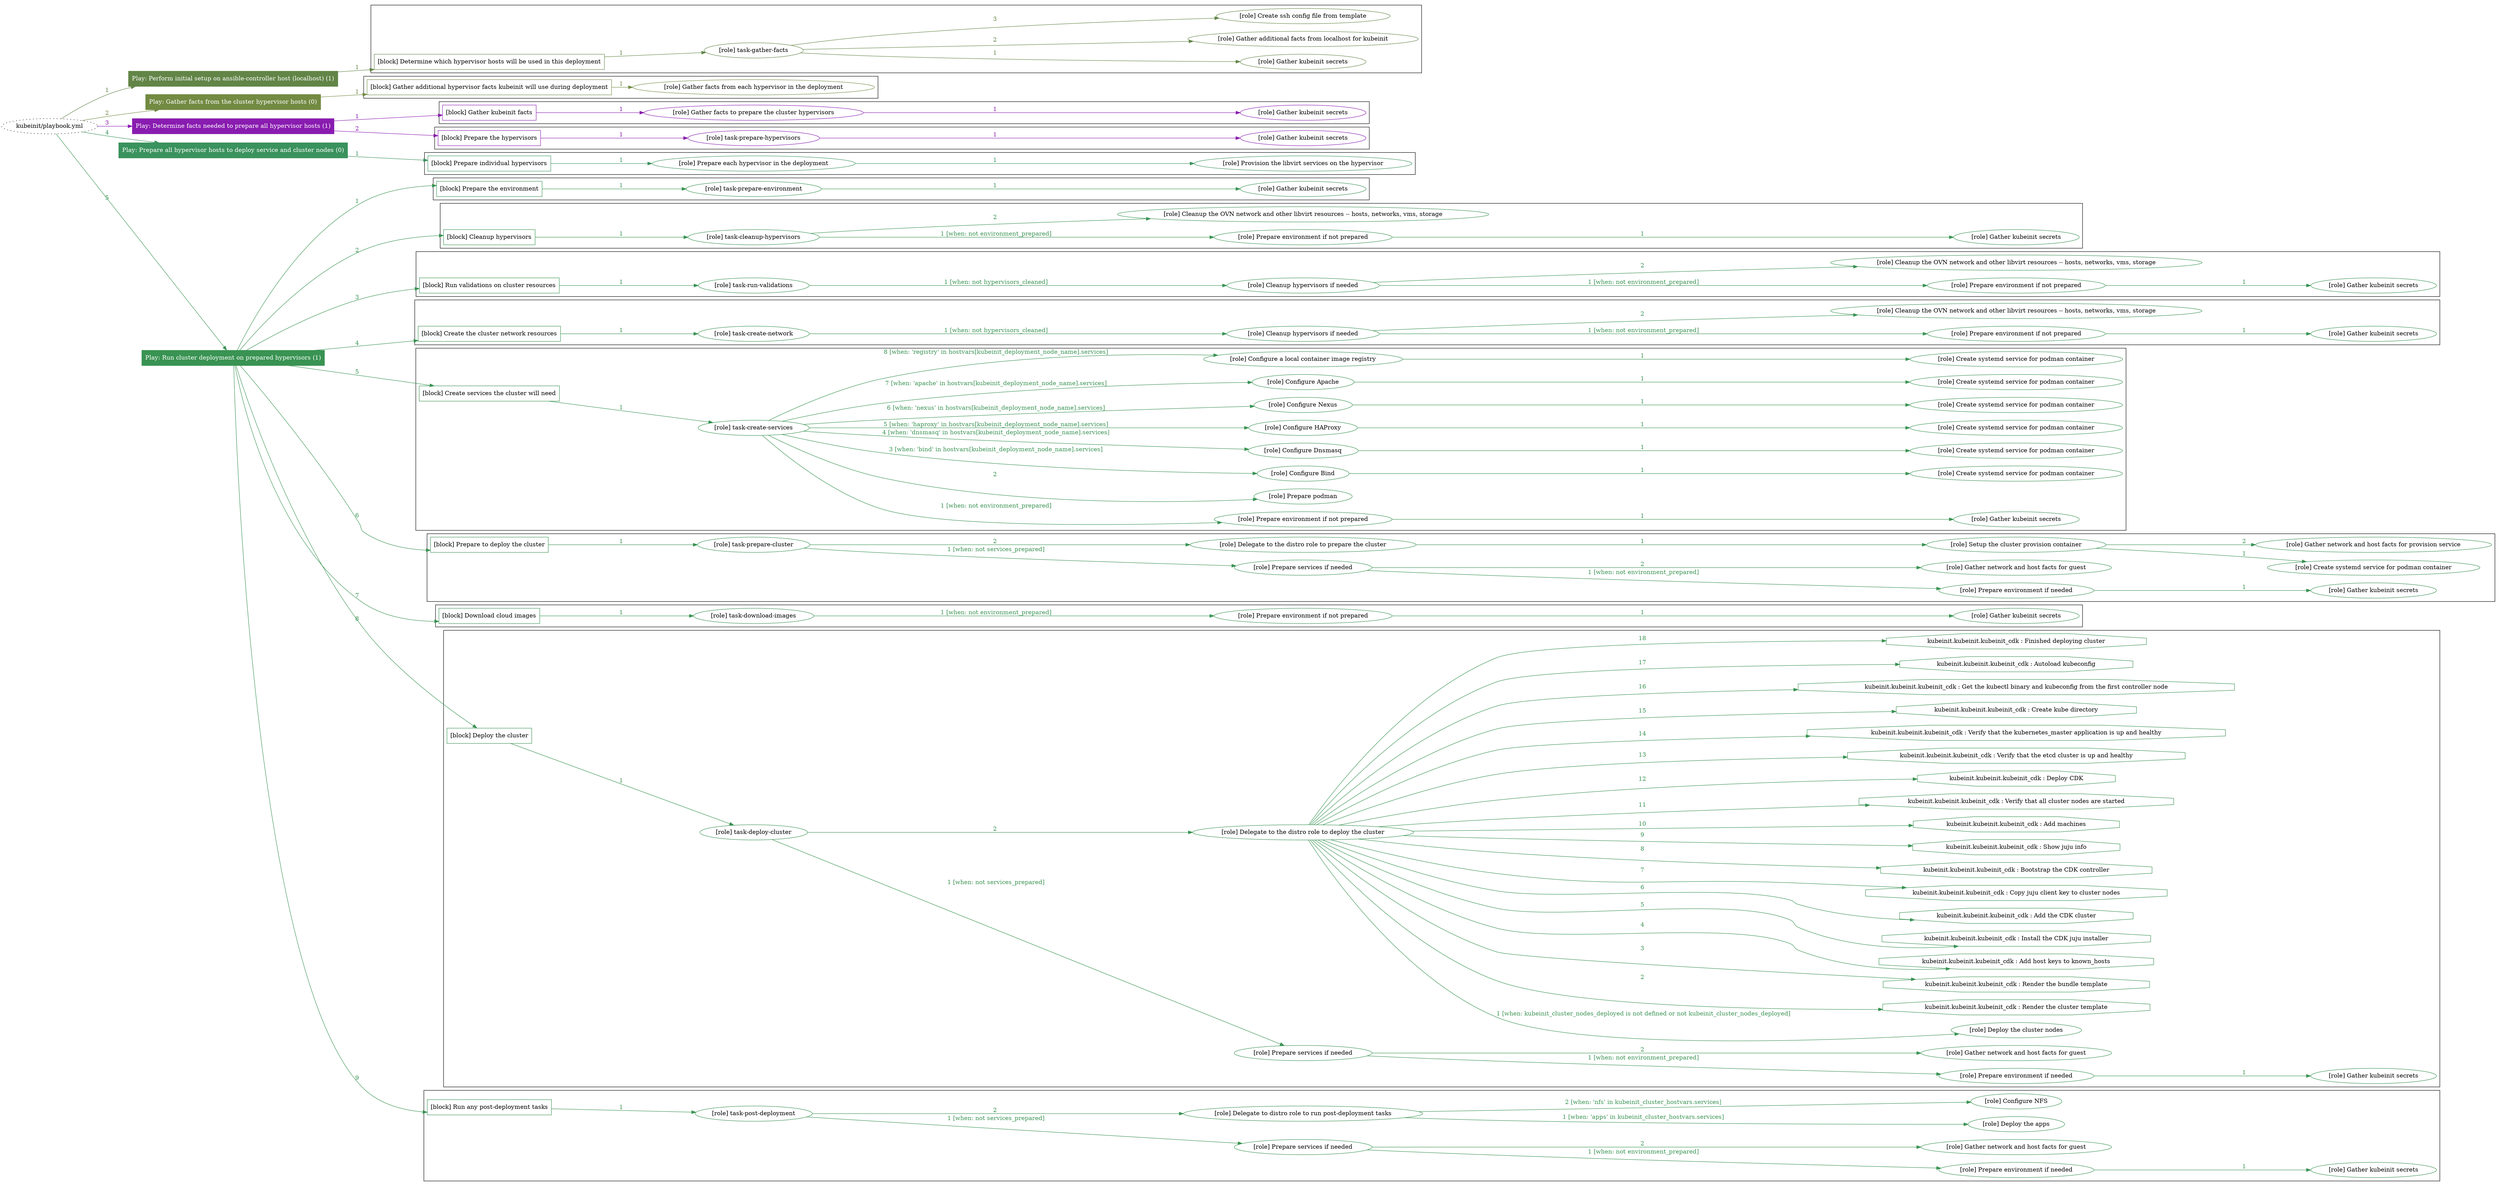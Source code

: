 digraph {
	graph [concentrate=true ordering=in rankdir=LR ratio=fill]
	edge [esep=5 sep=10]
	"kubeinit/playbook.yml" [URL="/home/runner/work/kubeinit/kubeinit/kubeinit/playbook.yml" id=playbook_1987b0cd style=dotted]
	"kubeinit/playbook.yml" -> play_66aaa65c [label="1 " color="#628547" fontcolor="#628547" id=edge_14a4018b labeltooltip="1 " tooltip="1 "]
	subgraph "Play: Perform initial setup on ansible-controller host (localhost) (1)" {
		play_66aaa65c [label="Play: Perform initial setup on ansible-controller host (localhost) (1)" URL="/home/runner/work/kubeinit/kubeinit/kubeinit/playbook.yml" color="#628547" fontcolor="#ffffff" id=play_66aaa65c shape=box style=filled tooltip=localhost]
		play_66aaa65c -> block_e2d7bffe [label=1 color="#628547" fontcolor="#628547" id=edge_56b58394 labeltooltip=1 tooltip=1]
		subgraph cluster_block_e2d7bffe {
			block_e2d7bffe [label="[block] Determine which hypervisor hosts will be used in this deployment" URL="/home/runner/work/kubeinit/kubeinit/kubeinit/playbook.yml" color="#628547" id=block_e2d7bffe labeltooltip="Determine which hypervisor hosts will be used in this deployment" shape=box tooltip="Determine which hypervisor hosts will be used in this deployment"]
			block_e2d7bffe -> role_867e0cd3 [label="1 " color="#628547" fontcolor="#628547" id=edge_639db9db labeltooltip="1 " tooltip="1 "]
			subgraph "task-gather-facts" {
				role_867e0cd3 [label="[role] task-gather-facts" URL="/home/runner/work/kubeinit/kubeinit/kubeinit/playbook.yml" color="#628547" id=role_867e0cd3 tooltip="task-gather-facts"]
				role_867e0cd3 -> role_0e54422b [label="1 " color="#628547" fontcolor="#628547" id=edge_977dfdce labeltooltip="1 " tooltip="1 "]
				subgraph "Gather kubeinit secrets" {
					role_0e54422b [label="[role] Gather kubeinit secrets" URL="/home/runner/.ansible/collections/ansible_collections/kubeinit/kubeinit/roles/kubeinit_prepare/tasks/build_hypervisors_group.yml" color="#628547" id=role_0e54422b tooltip="Gather kubeinit secrets"]
				}
				role_867e0cd3 -> role_0d5ec60f [label="2 " color="#628547" fontcolor="#628547" id=edge_edc578a9 labeltooltip="2 " tooltip="2 "]
				subgraph "Gather additional facts from localhost for kubeinit" {
					role_0d5ec60f [label="[role] Gather additional facts from localhost for kubeinit" URL="/home/runner/.ansible/collections/ansible_collections/kubeinit/kubeinit/roles/kubeinit_prepare/tasks/build_hypervisors_group.yml" color="#628547" id=role_0d5ec60f tooltip="Gather additional facts from localhost for kubeinit"]
				}
				role_867e0cd3 -> role_818ec200 [label="3 " color="#628547" fontcolor="#628547" id=edge_ff1561d3 labeltooltip="3 " tooltip="3 "]
				subgraph "Create ssh config file from template" {
					role_818ec200 [label="[role] Create ssh config file from template" URL="/home/runner/.ansible/collections/ansible_collections/kubeinit/kubeinit/roles/kubeinit_prepare/tasks/build_hypervisors_group.yml" color="#628547" id=role_818ec200 tooltip="Create ssh config file from template"]
				}
			}
		}
	}
	"kubeinit/playbook.yml" -> play_ab3a3df4 [label="2 " color="#728a42" fontcolor="#728a42" id=edge_2eb9ae4e labeltooltip="2 " tooltip="2 "]
	subgraph "Play: Gather facts from the cluster hypervisor hosts (0)" {
		play_ab3a3df4 [label="Play: Gather facts from the cluster hypervisor hosts (0)" URL="/home/runner/work/kubeinit/kubeinit/kubeinit/playbook.yml" color="#728a42" fontcolor="#ffffff" id=play_ab3a3df4 shape=box style=filled tooltip="Play: Gather facts from the cluster hypervisor hosts (0)"]
		play_ab3a3df4 -> block_bba773f0 [label=1 color="#728a42" fontcolor="#728a42" id=edge_6187d0a5 labeltooltip=1 tooltip=1]
		subgraph cluster_block_bba773f0 {
			block_bba773f0 [label="[block] Gather additional hypervisor facts kubeinit will use during deployment" URL="/home/runner/work/kubeinit/kubeinit/kubeinit/playbook.yml" color="#728a42" id=block_bba773f0 labeltooltip="Gather additional hypervisor facts kubeinit will use during deployment" shape=box tooltip="Gather additional hypervisor facts kubeinit will use during deployment"]
			block_bba773f0 -> role_e8378470 [label="1 " color="#728a42" fontcolor="#728a42" id=edge_49d960c4 labeltooltip="1 " tooltip="1 "]
			subgraph "Gather facts from each hypervisor in the deployment" {
				role_e8378470 [label="[role] Gather facts from each hypervisor in the deployment" URL="/home/runner/work/kubeinit/kubeinit/kubeinit/playbook.yml" color="#728a42" id=role_e8378470 tooltip="Gather facts from each hypervisor in the deployment"]
			}
		}
	}
	"kubeinit/playbook.yml" -> play_6fe79199 [label="3 " color="#891cb0" fontcolor="#891cb0" id=edge_051dff11 labeltooltip="3 " tooltip="3 "]
	subgraph "Play: Determine facts needed to prepare all hypervisor hosts (1)" {
		play_6fe79199 [label="Play: Determine facts needed to prepare all hypervisor hosts (1)" URL="/home/runner/work/kubeinit/kubeinit/kubeinit/playbook.yml" color="#891cb0" fontcolor="#ffffff" id=play_6fe79199 shape=box style=filled tooltip=localhost]
		play_6fe79199 -> block_5c93923d [label=1 color="#891cb0" fontcolor="#891cb0" id=edge_cd5ce93f labeltooltip=1 tooltip=1]
		subgraph cluster_block_5c93923d {
			block_5c93923d [label="[block] Gather kubeinit facts" URL="/home/runner/work/kubeinit/kubeinit/kubeinit/playbook.yml" color="#891cb0" id=block_5c93923d labeltooltip="Gather kubeinit facts" shape=box tooltip="Gather kubeinit facts"]
			block_5c93923d -> role_2d54b103 [label="1 " color="#891cb0" fontcolor="#891cb0" id=edge_2fe92606 labeltooltip="1 " tooltip="1 "]
			subgraph "Gather facts to prepare the cluster hypervisors" {
				role_2d54b103 [label="[role] Gather facts to prepare the cluster hypervisors" URL="/home/runner/work/kubeinit/kubeinit/kubeinit/playbook.yml" color="#891cb0" id=role_2d54b103 tooltip="Gather facts to prepare the cluster hypervisors"]
				role_2d54b103 -> role_8e2c8fab [label="1 " color="#891cb0" fontcolor="#891cb0" id=edge_1840e23c labeltooltip="1 " tooltip="1 "]
				subgraph "Gather kubeinit secrets" {
					role_8e2c8fab [label="[role] Gather kubeinit secrets" URL="/home/runner/.ansible/collections/ansible_collections/kubeinit/kubeinit/roles/kubeinit_prepare/tasks/gather_kubeinit_facts.yml" color="#891cb0" id=role_8e2c8fab tooltip="Gather kubeinit secrets"]
				}
			}
		}
		play_6fe79199 -> block_dcaf414b [label=2 color="#891cb0" fontcolor="#891cb0" id=edge_ccd366b3 labeltooltip=2 tooltip=2]
		subgraph cluster_block_dcaf414b {
			block_dcaf414b [label="[block] Prepare the hypervisors" URL="/home/runner/work/kubeinit/kubeinit/kubeinit/playbook.yml" color="#891cb0" id=block_dcaf414b labeltooltip="Prepare the hypervisors" shape=box tooltip="Prepare the hypervisors"]
			block_dcaf414b -> role_91fe29e9 [label="1 " color="#891cb0" fontcolor="#891cb0" id=edge_ae394568 labeltooltip="1 " tooltip="1 "]
			subgraph "task-prepare-hypervisors" {
				role_91fe29e9 [label="[role] task-prepare-hypervisors" URL="/home/runner/work/kubeinit/kubeinit/kubeinit/playbook.yml" color="#891cb0" id=role_91fe29e9 tooltip="task-prepare-hypervisors"]
				role_91fe29e9 -> role_49bf0c3f [label="1 " color="#891cb0" fontcolor="#891cb0" id=edge_2c4d0092 labeltooltip="1 " tooltip="1 "]
				subgraph "Gather kubeinit secrets" {
					role_49bf0c3f [label="[role] Gather kubeinit secrets" URL="/home/runner/.ansible/collections/ansible_collections/kubeinit/kubeinit/roles/kubeinit_prepare/tasks/gather_kubeinit_facts.yml" color="#891cb0" id=role_49bf0c3f tooltip="Gather kubeinit secrets"]
				}
			}
		}
	}
	"kubeinit/playbook.yml" -> play_ee96b006 [label="4 " color="#3a925d" fontcolor="#3a925d" id=edge_d26d2ee8 labeltooltip="4 " tooltip="4 "]
	subgraph "Play: Prepare all hypervisor hosts to deploy service and cluster nodes (0)" {
		play_ee96b006 [label="Play: Prepare all hypervisor hosts to deploy service and cluster nodes (0)" URL="/home/runner/work/kubeinit/kubeinit/kubeinit/playbook.yml" color="#3a925d" fontcolor="#ffffff" id=play_ee96b006 shape=box style=filled tooltip="Play: Prepare all hypervisor hosts to deploy service and cluster nodes (0)"]
		play_ee96b006 -> block_bdcdbd02 [label=1 color="#3a925d" fontcolor="#3a925d" id=edge_908fd8e3 labeltooltip=1 tooltip=1]
		subgraph cluster_block_bdcdbd02 {
			block_bdcdbd02 [label="[block] Prepare individual hypervisors" URL="/home/runner/work/kubeinit/kubeinit/kubeinit/playbook.yml" color="#3a925d" id=block_bdcdbd02 labeltooltip="Prepare individual hypervisors" shape=box tooltip="Prepare individual hypervisors"]
			block_bdcdbd02 -> role_06e7d0ee [label="1 " color="#3a925d" fontcolor="#3a925d" id=edge_914bf1eb labeltooltip="1 " tooltip="1 "]
			subgraph "Prepare each hypervisor in the deployment" {
				role_06e7d0ee [label="[role] Prepare each hypervisor in the deployment" URL="/home/runner/work/kubeinit/kubeinit/kubeinit/playbook.yml" color="#3a925d" id=role_06e7d0ee tooltip="Prepare each hypervisor in the deployment"]
				role_06e7d0ee -> role_02c503cc [label="1 " color="#3a925d" fontcolor="#3a925d" id=edge_b3a2d68a labeltooltip="1 " tooltip="1 "]
				subgraph "Provision the libvirt services on the hypervisor" {
					role_02c503cc [label="[role] Provision the libvirt services on the hypervisor" URL="/home/runner/.ansible/collections/ansible_collections/kubeinit/kubeinit/roles/kubeinit_prepare/tasks/prepare_hypervisor.yml" color="#3a925d" id=role_02c503cc tooltip="Provision the libvirt services on the hypervisor"]
				}
			}
		}
	}
	"kubeinit/playbook.yml" -> play_3ff7a334 [label="5 " color="#399352" fontcolor="#399352" id=edge_8f03c3f7 labeltooltip="5 " tooltip="5 "]
	subgraph "Play: Run cluster deployment on prepared hypervisors (1)" {
		play_3ff7a334 [label="Play: Run cluster deployment on prepared hypervisors (1)" URL="/home/runner/work/kubeinit/kubeinit/kubeinit/playbook.yml" color="#399352" fontcolor="#ffffff" id=play_3ff7a334 shape=box style=filled tooltip=localhost]
		play_3ff7a334 -> block_7aefc1d3 [label=1 color="#399352" fontcolor="#399352" id=edge_54d9a275 labeltooltip=1 tooltip=1]
		subgraph cluster_block_7aefc1d3 {
			block_7aefc1d3 [label="[block] Prepare the environment" URL="/home/runner/work/kubeinit/kubeinit/kubeinit/playbook.yml" color="#399352" id=block_7aefc1d3 labeltooltip="Prepare the environment" shape=box tooltip="Prepare the environment"]
			block_7aefc1d3 -> role_4428cc09 [label="1 " color="#399352" fontcolor="#399352" id=edge_7ea13c67 labeltooltip="1 " tooltip="1 "]
			subgraph "task-prepare-environment" {
				role_4428cc09 [label="[role] task-prepare-environment" URL="/home/runner/work/kubeinit/kubeinit/kubeinit/playbook.yml" color="#399352" id=role_4428cc09 tooltip="task-prepare-environment"]
				role_4428cc09 -> role_c3248ad7 [label="1 " color="#399352" fontcolor="#399352" id=edge_0cf8b420 labeltooltip="1 " tooltip="1 "]
				subgraph "Gather kubeinit secrets" {
					role_c3248ad7 [label="[role] Gather kubeinit secrets" URL="/home/runner/.ansible/collections/ansible_collections/kubeinit/kubeinit/roles/kubeinit_prepare/tasks/gather_kubeinit_facts.yml" color="#399352" id=role_c3248ad7 tooltip="Gather kubeinit secrets"]
				}
			}
		}
		play_3ff7a334 -> block_058631a8 [label=2 color="#399352" fontcolor="#399352" id=edge_8c939656 labeltooltip=2 tooltip=2]
		subgraph cluster_block_058631a8 {
			block_058631a8 [label="[block] Cleanup hypervisors" URL="/home/runner/work/kubeinit/kubeinit/kubeinit/playbook.yml" color="#399352" id=block_058631a8 labeltooltip="Cleanup hypervisors" shape=box tooltip="Cleanup hypervisors"]
			block_058631a8 -> role_08855bf2 [label="1 " color="#399352" fontcolor="#399352" id=edge_5b009ebe labeltooltip="1 " tooltip="1 "]
			subgraph "task-cleanup-hypervisors" {
				role_08855bf2 [label="[role] task-cleanup-hypervisors" URL="/home/runner/work/kubeinit/kubeinit/kubeinit/playbook.yml" color="#399352" id=role_08855bf2 tooltip="task-cleanup-hypervisors"]
				role_08855bf2 -> role_785ce3c9 [label="1 [when: not environment_prepared]" color="#399352" fontcolor="#399352" id=edge_75f1fd6b labeltooltip="1 [when: not environment_prepared]" tooltip="1 [when: not environment_prepared]"]
				subgraph "Prepare environment if not prepared" {
					role_785ce3c9 [label="[role] Prepare environment if not prepared" URL="/home/runner/.ansible/collections/ansible_collections/kubeinit/kubeinit/roles/kubeinit_prepare/tasks/cleanup_hypervisors.yml" color="#399352" id=role_785ce3c9 tooltip="Prepare environment if not prepared"]
					role_785ce3c9 -> role_882415e2 [label="1 " color="#399352" fontcolor="#399352" id=edge_6a462e91 labeltooltip="1 " tooltip="1 "]
					subgraph "Gather kubeinit secrets" {
						role_882415e2 [label="[role] Gather kubeinit secrets" URL="/home/runner/.ansible/collections/ansible_collections/kubeinit/kubeinit/roles/kubeinit_prepare/tasks/gather_kubeinit_facts.yml" color="#399352" id=role_882415e2 tooltip="Gather kubeinit secrets"]
					}
				}
				role_08855bf2 -> role_cfa38117 [label="2 " color="#399352" fontcolor="#399352" id=edge_8b8e28e4 labeltooltip="2 " tooltip="2 "]
				subgraph "Cleanup the OVN network and other libvirt resources -- hosts, networks, vms, storage" {
					role_cfa38117 [label="[role] Cleanup the OVN network and other libvirt resources -- hosts, networks, vms, storage" URL="/home/runner/.ansible/collections/ansible_collections/kubeinit/kubeinit/roles/kubeinit_prepare/tasks/cleanup_hypervisors.yml" color="#399352" id=role_cfa38117 tooltip="Cleanup the OVN network and other libvirt resources -- hosts, networks, vms, storage"]
				}
			}
		}
		play_3ff7a334 -> block_98d27a52 [label=3 color="#399352" fontcolor="#399352" id=edge_56a08988 labeltooltip=3 tooltip=3]
		subgraph cluster_block_98d27a52 {
			block_98d27a52 [label="[block] Run validations on cluster resources" URL="/home/runner/work/kubeinit/kubeinit/kubeinit/playbook.yml" color="#399352" id=block_98d27a52 labeltooltip="Run validations on cluster resources" shape=box tooltip="Run validations on cluster resources"]
			block_98d27a52 -> role_6674fd7a [label="1 " color="#399352" fontcolor="#399352" id=edge_807543ee labeltooltip="1 " tooltip="1 "]
			subgraph "task-run-validations" {
				role_6674fd7a [label="[role] task-run-validations" URL="/home/runner/work/kubeinit/kubeinit/kubeinit/playbook.yml" color="#399352" id=role_6674fd7a tooltip="task-run-validations"]
				role_6674fd7a -> role_d98dbf87 [label="1 [when: not hypervisors_cleaned]" color="#399352" fontcolor="#399352" id=edge_df29f19b labeltooltip="1 [when: not hypervisors_cleaned]" tooltip="1 [when: not hypervisors_cleaned]"]
				subgraph "Cleanup hypervisors if needed" {
					role_d98dbf87 [label="[role] Cleanup hypervisors if needed" URL="/home/runner/.ansible/collections/ansible_collections/kubeinit/kubeinit/roles/kubeinit_validations/tasks/main.yml" color="#399352" id=role_d98dbf87 tooltip="Cleanup hypervisors if needed"]
					role_d98dbf87 -> role_751a0fe6 [label="1 [when: not environment_prepared]" color="#399352" fontcolor="#399352" id=edge_715d4906 labeltooltip="1 [when: not environment_prepared]" tooltip="1 [when: not environment_prepared]"]
					subgraph "Prepare environment if not prepared" {
						role_751a0fe6 [label="[role] Prepare environment if not prepared" URL="/home/runner/.ansible/collections/ansible_collections/kubeinit/kubeinit/roles/kubeinit_prepare/tasks/cleanup_hypervisors.yml" color="#399352" id=role_751a0fe6 tooltip="Prepare environment if not prepared"]
						role_751a0fe6 -> role_1eef8efa [label="1 " color="#399352" fontcolor="#399352" id=edge_f8fba7c1 labeltooltip="1 " tooltip="1 "]
						subgraph "Gather kubeinit secrets" {
							role_1eef8efa [label="[role] Gather kubeinit secrets" URL="/home/runner/.ansible/collections/ansible_collections/kubeinit/kubeinit/roles/kubeinit_prepare/tasks/gather_kubeinit_facts.yml" color="#399352" id=role_1eef8efa tooltip="Gather kubeinit secrets"]
						}
					}
					role_d98dbf87 -> role_f2832907 [label="2 " color="#399352" fontcolor="#399352" id=edge_0d9b662d labeltooltip="2 " tooltip="2 "]
					subgraph "Cleanup the OVN network and other libvirt resources -- hosts, networks, vms, storage" {
						role_f2832907 [label="[role] Cleanup the OVN network and other libvirt resources -- hosts, networks, vms, storage" URL="/home/runner/.ansible/collections/ansible_collections/kubeinit/kubeinit/roles/kubeinit_prepare/tasks/cleanup_hypervisors.yml" color="#399352" id=role_f2832907 tooltip="Cleanup the OVN network and other libvirt resources -- hosts, networks, vms, storage"]
					}
				}
			}
		}
		play_3ff7a334 -> block_a3b83340 [label=4 color="#399352" fontcolor="#399352" id=edge_fa177fc2 labeltooltip=4 tooltip=4]
		subgraph cluster_block_a3b83340 {
			block_a3b83340 [label="[block] Create the cluster network resources" URL="/home/runner/work/kubeinit/kubeinit/kubeinit/playbook.yml" color="#399352" id=block_a3b83340 labeltooltip="Create the cluster network resources" shape=box tooltip="Create the cluster network resources"]
			block_a3b83340 -> role_549f2215 [label="1 " color="#399352" fontcolor="#399352" id=edge_a1b47b39 labeltooltip="1 " tooltip="1 "]
			subgraph "task-create-network" {
				role_549f2215 [label="[role] task-create-network" URL="/home/runner/work/kubeinit/kubeinit/kubeinit/playbook.yml" color="#399352" id=role_549f2215 tooltip="task-create-network"]
				role_549f2215 -> role_4c4e4809 [label="1 [when: not hypervisors_cleaned]" color="#399352" fontcolor="#399352" id=edge_a711a4c4 labeltooltip="1 [when: not hypervisors_cleaned]" tooltip="1 [when: not hypervisors_cleaned]"]
				subgraph "Cleanup hypervisors if needed" {
					role_4c4e4809 [label="[role] Cleanup hypervisors if needed" URL="/home/runner/.ansible/collections/ansible_collections/kubeinit/kubeinit/roles/kubeinit_libvirt/tasks/create_network.yml" color="#399352" id=role_4c4e4809 tooltip="Cleanup hypervisors if needed"]
					role_4c4e4809 -> role_5f7b6c50 [label="1 [when: not environment_prepared]" color="#399352" fontcolor="#399352" id=edge_11577c7a labeltooltip="1 [when: not environment_prepared]" tooltip="1 [when: not environment_prepared]"]
					subgraph "Prepare environment if not prepared" {
						role_5f7b6c50 [label="[role] Prepare environment if not prepared" URL="/home/runner/.ansible/collections/ansible_collections/kubeinit/kubeinit/roles/kubeinit_prepare/tasks/cleanup_hypervisors.yml" color="#399352" id=role_5f7b6c50 tooltip="Prepare environment if not prepared"]
						role_5f7b6c50 -> role_5d2769ca [label="1 " color="#399352" fontcolor="#399352" id=edge_499377ca labeltooltip="1 " tooltip="1 "]
						subgraph "Gather kubeinit secrets" {
							role_5d2769ca [label="[role] Gather kubeinit secrets" URL="/home/runner/.ansible/collections/ansible_collections/kubeinit/kubeinit/roles/kubeinit_prepare/tasks/gather_kubeinit_facts.yml" color="#399352" id=role_5d2769ca tooltip="Gather kubeinit secrets"]
						}
					}
					role_4c4e4809 -> role_987c04cb [label="2 " color="#399352" fontcolor="#399352" id=edge_dba688ae labeltooltip="2 " tooltip="2 "]
					subgraph "Cleanup the OVN network and other libvirt resources -- hosts, networks, vms, storage" {
						role_987c04cb [label="[role] Cleanup the OVN network and other libvirt resources -- hosts, networks, vms, storage" URL="/home/runner/.ansible/collections/ansible_collections/kubeinit/kubeinit/roles/kubeinit_prepare/tasks/cleanup_hypervisors.yml" color="#399352" id=role_987c04cb tooltip="Cleanup the OVN network and other libvirt resources -- hosts, networks, vms, storage"]
					}
				}
			}
		}
		play_3ff7a334 -> block_e88902e1 [label=5 color="#399352" fontcolor="#399352" id=edge_1bbccc4e labeltooltip=5 tooltip=5]
		subgraph cluster_block_e88902e1 {
			block_e88902e1 [label="[block] Create services the cluster will need" URL="/home/runner/work/kubeinit/kubeinit/kubeinit/playbook.yml" color="#399352" id=block_e88902e1 labeltooltip="Create services the cluster will need" shape=box tooltip="Create services the cluster will need"]
			block_e88902e1 -> role_248beef4 [label="1 " color="#399352" fontcolor="#399352" id=edge_13765409 labeltooltip="1 " tooltip="1 "]
			subgraph "task-create-services" {
				role_248beef4 [label="[role] task-create-services" URL="/home/runner/work/kubeinit/kubeinit/kubeinit/playbook.yml" color="#399352" id=role_248beef4 tooltip="task-create-services"]
				role_248beef4 -> role_1c743f97 [label="1 [when: not environment_prepared]" color="#399352" fontcolor="#399352" id=edge_9bf7a1eb labeltooltip="1 [when: not environment_prepared]" tooltip="1 [when: not environment_prepared]"]
				subgraph "Prepare environment if not prepared" {
					role_1c743f97 [label="[role] Prepare environment if not prepared" URL="/home/runner/.ansible/collections/ansible_collections/kubeinit/kubeinit/roles/kubeinit_services/tasks/main.yml" color="#399352" id=role_1c743f97 tooltip="Prepare environment if not prepared"]
					role_1c743f97 -> role_eb92debc [label="1 " color="#399352" fontcolor="#399352" id=edge_efb713d4 labeltooltip="1 " tooltip="1 "]
					subgraph "Gather kubeinit secrets" {
						role_eb92debc [label="[role] Gather kubeinit secrets" URL="/home/runner/.ansible/collections/ansible_collections/kubeinit/kubeinit/roles/kubeinit_prepare/tasks/gather_kubeinit_facts.yml" color="#399352" id=role_eb92debc tooltip="Gather kubeinit secrets"]
					}
				}
				role_248beef4 -> role_19e06c03 [label="2 " color="#399352" fontcolor="#399352" id=edge_c5075701 labeltooltip="2 " tooltip="2 "]
				subgraph "Prepare podman" {
					role_19e06c03 [label="[role] Prepare podman" URL="/home/runner/.ansible/collections/ansible_collections/kubeinit/kubeinit/roles/kubeinit_services/tasks/00_create_service_pod.yml" color="#399352" id=role_19e06c03 tooltip="Prepare podman"]
				}
				role_248beef4 -> role_c53a37dc [label="3 [when: 'bind' in hostvars[kubeinit_deployment_node_name].services]" color="#399352" fontcolor="#399352" id=edge_2eb1eef4 labeltooltip="3 [when: 'bind' in hostvars[kubeinit_deployment_node_name].services]" tooltip="3 [when: 'bind' in hostvars[kubeinit_deployment_node_name].services]"]
				subgraph "Configure Bind" {
					role_c53a37dc [label="[role] Configure Bind" URL="/home/runner/.ansible/collections/ansible_collections/kubeinit/kubeinit/roles/kubeinit_services/tasks/start_services_containers.yml" color="#399352" id=role_c53a37dc tooltip="Configure Bind"]
					role_c53a37dc -> role_4817c8e5 [label="1 " color="#399352" fontcolor="#399352" id=edge_edc4a096 labeltooltip="1 " tooltip="1 "]
					subgraph "Create systemd service for podman container" {
						role_4817c8e5 [label="[role] Create systemd service for podman container" URL="/home/runner/.ansible/collections/ansible_collections/kubeinit/kubeinit/roles/kubeinit_bind/tasks/main.yml" color="#399352" id=role_4817c8e5 tooltip="Create systemd service for podman container"]
					}
				}
				role_248beef4 -> role_dae9c37b [label="4 [when: 'dnsmasq' in hostvars[kubeinit_deployment_node_name].services]" color="#399352" fontcolor="#399352" id=edge_852a389f labeltooltip="4 [when: 'dnsmasq' in hostvars[kubeinit_deployment_node_name].services]" tooltip="4 [when: 'dnsmasq' in hostvars[kubeinit_deployment_node_name].services]"]
				subgraph "Configure Dnsmasq" {
					role_dae9c37b [label="[role] Configure Dnsmasq" URL="/home/runner/.ansible/collections/ansible_collections/kubeinit/kubeinit/roles/kubeinit_services/tasks/start_services_containers.yml" color="#399352" id=role_dae9c37b tooltip="Configure Dnsmasq"]
					role_dae9c37b -> role_9c848bb4 [label="1 " color="#399352" fontcolor="#399352" id=edge_36af069a labeltooltip="1 " tooltip="1 "]
					subgraph "Create systemd service for podman container" {
						role_9c848bb4 [label="[role] Create systemd service for podman container" URL="/home/runner/.ansible/collections/ansible_collections/kubeinit/kubeinit/roles/kubeinit_dnsmasq/tasks/main.yml" color="#399352" id=role_9c848bb4 tooltip="Create systemd service for podman container"]
					}
				}
				role_248beef4 -> role_cf092e62 [label="5 [when: 'haproxy' in hostvars[kubeinit_deployment_node_name].services]" color="#399352" fontcolor="#399352" id=edge_7df0c7ee labeltooltip="5 [when: 'haproxy' in hostvars[kubeinit_deployment_node_name].services]" tooltip="5 [when: 'haproxy' in hostvars[kubeinit_deployment_node_name].services]"]
				subgraph "Configure HAProxy" {
					role_cf092e62 [label="[role] Configure HAProxy" URL="/home/runner/.ansible/collections/ansible_collections/kubeinit/kubeinit/roles/kubeinit_services/tasks/start_services_containers.yml" color="#399352" id=role_cf092e62 tooltip="Configure HAProxy"]
					role_cf092e62 -> role_409fb38c [label="1 " color="#399352" fontcolor="#399352" id=edge_4c0b0607 labeltooltip="1 " tooltip="1 "]
					subgraph "Create systemd service for podman container" {
						role_409fb38c [label="[role] Create systemd service for podman container" URL="/home/runner/.ansible/collections/ansible_collections/kubeinit/kubeinit/roles/kubeinit_haproxy/tasks/main.yml" color="#399352" id=role_409fb38c tooltip="Create systemd service for podman container"]
					}
				}
				role_248beef4 -> role_b06322be [label="6 [when: 'nexus' in hostvars[kubeinit_deployment_node_name].services]" color="#399352" fontcolor="#399352" id=edge_3dde1a98 labeltooltip="6 [when: 'nexus' in hostvars[kubeinit_deployment_node_name].services]" tooltip="6 [when: 'nexus' in hostvars[kubeinit_deployment_node_name].services]"]
				subgraph "Configure Nexus" {
					role_b06322be [label="[role] Configure Nexus" URL="/home/runner/.ansible/collections/ansible_collections/kubeinit/kubeinit/roles/kubeinit_services/tasks/start_services_containers.yml" color="#399352" id=role_b06322be tooltip="Configure Nexus"]
					role_b06322be -> role_dbd86323 [label="1 " color="#399352" fontcolor="#399352" id=edge_80410d5d labeltooltip="1 " tooltip="1 "]
					subgraph "Create systemd service for podman container" {
						role_dbd86323 [label="[role] Create systemd service for podman container" URL="/home/runner/.ansible/collections/ansible_collections/kubeinit/kubeinit/roles/kubeinit_nexus/tasks/main.yml" color="#399352" id=role_dbd86323 tooltip="Create systemd service for podman container"]
					}
				}
				role_248beef4 -> role_7e5b1ebd [label="7 [when: 'apache' in hostvars[kubeinit_deployment_node_name].services]" color="#399352" fontcolor="#399352" id=edge_e521a0b9 labeltooltip="7 [when: 'apache' in hostvars[kubeinit_deployment_node_name].services]" tooltip="7 [when: 'apache' in hostvars[kubeinit_deployment_node_name].services]"]
				subgraph "Configure Apache" {
					role_7e5b1ebd [label="[role] Configure Apache" URL="/home/runner/.ansible/collections/ansible_collections/kubeinit/kubeinit/roles/kubeinit_services/tasks/start_services_containers.yml" color="#399352" id=role_7e5b1ebd tooltip="Configure Apache"]
					role_7e5b1ebd -> role_af50c46c [label="1 " color="#399352" fontcolor="#399352" id=edge_87e27ece labeltooltip="1 " tooltip="1 "]
					subgraph "Create systemd service for podman container" {
						role_af50c46c [label="[role] Create systemd service for podman container" URL="/home/runner/.ansible/collections/ansible_collections/kubeinit/kubeinit/roles/kubeinit_apache/tasks/main.yml" color="#399352" id=role_af50c46c tooltip="Create systemd service for podman container"]
					}
				}
				role_248beef4 -> role_a2c39d04 [label="8 [when: 'registry' in hostvars[kubeinit_deployment_node_name].services]" color="#399352" fontcolor="#399352" id=edge_5dedbc71 labeltooltip="8 [when: 'registry' in hostvars[kubeinit_deployment_node_name].services]" tooltip="8 [when: 'registry' in hostvars[kubeinit_deployment_node_name].services]"]
				subgraph "Configure a local container image registry" {
					role_a2c39d04 [label="[role] Configure a local container image registry" URL="/home/runner/.ansible/collections/ansible_collections/kubeinit/kubeinit/roles/kubeinit_services/tasks/start_services_containers.yml" color="#399352" id=role_a2c39d04 tooltip="Configure a local container image registry"]
					role_a2c39d04 -> role_5d20be1c [label="1 " color="#399352" fontcolor="#399352" id=edge_cf1e6929 labeltooltip="1 " tooltip="1 "]
					subgraph "Create systemd service for podman container" {
						role_5d20be1c [label="[role] Create systemd service for podman container" URL="/home/runner/.ansible/collections/ansible_collections/kubeinit/kubeinit/roles/kubeinit_registry/tasks/main.yml" color="#399352" id=role_5d20be1c tooltip="Create systemd service for podman container"]
					}
				}
			}
		}
		play_3ff7a334 -> block_8f3ace69 [label=6 color="#399352" fontcolor="#399352" id=edge_6a4629af labeltooltip=6 tooltip=6]
		subgraph cluster_block_8f3ace69 {
			block_8f3ace69 [label="[block] Prepare to deploy the cluster" URL="/home/runner/work/kubeinit/kubeinit/kubeinit/playbook.yml" color="#399352" id=block_8f3ace69 labeltooltip="Prepare to deploy the cluster" shape=box tooltip="Prepare to deploy the cluster"]
			block_8f3ace69 -> role_255ea348 [label="1 " color="#399352" fontcolor="#399352" id=edge_17f659ee labeltooltip="1 " tooltip="1 "]
			subgraph "task-prepare-cluster" {
				role_255ea348 [label="[role] task-prepare-cluster" URL="/home/runner/work/kubeinit/kubeinit/kubeinit/playbook.yml" color="#399352" id=role_255ea348 tooltip="task-prepare-cluster"]
				role_255ea348 -> role_b2fe261f [label="1 [when: not services_prepared]" color="#399352" fontcolor="#399352" id=edge_a166de68 labeltooltip="1 [when: not services_prepared]" tooltip="1 [when: not services_prepared]"]
				subgraph "Prepare services if needed" {
					role_b2fe261f [label="[role] Prepare services if needed" URL="/home/runner/.ansible/collections/ansible_collections/kubeinit/kubeinit/roles/kubeinit_prepare/tasks/prepare_cluster.yml" color="#399352" id=role_b2fe261f tooltip="Prepare services if needed"]
					role_b2fe261f -> role_fe25f4a2 [label="1 [when: not environment_prepared]" color="#399352" fontcolor="#399352" id=edge_9d52dd14 labeltooltip="1 [when: not environment_prepared]" tooltip="1 [when: not environment_prepared]"]
					subgraph "Prepare environment if needed" {
						role_fe25f4a2 [label="[role] Prepare environment if needed" URL="/home/runner/.ansible/collections/ansible_collections/kubeinit/kubeinit/roles/kubeinit_services/tasks/prepare_services.yml" color="#399352" id=role_fe25f4a2 tooltip="Prepare environment if needed"]
						role_fe25f4a2 -> role_a52ad5d2 [label="1 " color="#399352" fontcolor="#399352" id=edge_4e90444c labeltooltip="1 " tooltip="1 "]
						subgraph "Gather kubeinit secrets" {
							role_a52ad5d2 [label="[role] Gather kubeinit secrets" URL="/home/runner/.ansible/collections/ansible_collections/kubeinit/kubeinit/roles/kubeinit_prepare/tasks/gather_kubeinit_facts.yml" color="#399352" id=role_a52ad5d2 tooltip="Gather kubeinit secrets"]
						}
					}
					role_b2fe261f -> role_4ae5d22d [label="2 " color="#399352" fontcolor="#399352" id=edge_cc215b5e labeltooltip="2 " tooltip="2 "]
					subgraph "Gather network and host facts for guest" {
						role_4ae5d22d [label="[role] Gather network and host facts for guest" URL="/home/runner/.ansible/collections/ansible_collections/kubeinit/kubeinit/roles/kubeinit_services/tasks/prepare_services.yml" color="#399352" id=role_4ae5d22d tooltip="Gather network and host facts for guest"]
					}
				}
				role_255ea348 -> role_9da6a122 [label="2 " color="#399352" fontcolor="#399352" id=edge_1d7d4597 labeltooltip="2 " tooltip="2 "]
				subgraph "Delegate to the distro role to prepare the cluster" {
					role_9da6a122 [label="[role] Delegate to the distro role to prepare the cluster" URL="/home/runner/.ansible/collections/ansible_collections/kubeinit/kubeinit/roles/kubeinit_prepare/tasks/prepare_cluster.yml" color="#399352" id=role_9da6a122 tooltip="Delegate to the distro role to prepare the cluster"]
					role_9da6a122 -> role_aef4cb51 [label="1 " color="#399352" fontcolor="#399352" id=edge_6c565cd6 labeltooltip="1 " tooltip="1 "]
					subgraph "Setup the cluster provision container" {
						role_aef4cb51 [label="[role] Setup the cluster provision container" URL="/home/runner/.ansible/collections/ansible_collections/kubeinit/kubeinit/roles/kubeinit_cdk/tasks/prepare_cluster.yml" color="#399352" id=role_aef4cb51 tooltip="Setup the cluster provision container"]
						role_aef4cb51 -> role_bebbc7a8 [label="1 " color="#399352" fontcolor="#399352" id=edge_113939e2 labeltooltip="1 " tooltip="1 "]
						subgraph "Create systemd service for podman container" {
							role_bebbc7a8 [label="[role] Create systemd service for podman container" URL="/home/runner/.ansible/collections/ansible_collections/kubeinit/kubeinit/roles/kubeinit_services/tasks/create_provision_container.yml" color="#399352" id=role_bebbc7a8 tooltip="Create systemd service for podman container"]
						}
						role_aef4cb51 -> role_cba30a7f [label="2 " color="#399352" fontcolor="#399352" id=edge_95c42610 labeltooltip="2 " tooltip="2 "]
						subgraph "Gather network and host facts for provision service" {
							role_cba30a7f [label="[role] Gather network and host facts for provision service" URL="/home/runner/.ansible/collections/ansible_collections/kubeinit/kubeinit/roles/kubeinit_services/tasks/create_provision_container.yml" color="#399352" id=role_cba30a7f tooltip="Gather network and host facts for provision service"]
						}
					}
				}
			}
		}
		play_3ff7a334 -> block_1dede1bb [label=7 color="#399352" fontcolor="#399352" id=edge_4bebc096 labeltooltip=7 tooltip=7]
		subgraph cluster_block_1dede1bb {
			block_1dede1bb [label="[block] Download cloud images" URL="/home/runner/work/kubeinit/kubeinit/kubeinit/playbook.yml" color="#399352" id=block_1dede1bb labeltooltip="Download cloud images" shape=box tooltip="Download cloud images"]
			block_1dede1bb -> role_56181eb4 [label="1 " color="#399352" fontcolor="#399352" id=edge_a05dbc19 labeltooltip="1 " tooltip="1 "]
			subgraph "task-download-images" {
				role_56181eb4 [label="[role] task-download-images" URL="/home/runner/work/kubeinit/kubeinit/kubeinit/playbook.yml" color="#399352" id=role_56181eb4 tooltip="task-download-images"]
				role_56181eb4 -> role_b02d6bad [label="1 [when: not environment_prepared]" color="#399352" fontcolor="#399352" id=edge_aef9719b labeltooltip="1 [when: not environment_prepared]" tooltip="1 [when: not environment_prepared]"]
				subgraph "Prepare environment if not prepared" {
					role_b02d6bad [label="[role] Prepare environment if not prepared" URL="/home/runner/.ansible/collections/ansible_collections/kubeinit/kubeinit/roles/kubeinit_libvirt/tasks/download_cloud_images.yml" color="#399352" id=role_b02d6bad tooltip="Prepare environment if not prepared"]
					role_b02d6bad -> role_95b94c0e [label="1 " color="#399352" fontcolor="#399352" id=edge_c952c792 labeltooltip="1 " tooltip="1 "]
					subgraph "Gather kubeinit secrets" {
						role_95b94c0e [label="[role] Gather kubeinit secrets" URL="/home/runner/.ansible/collections/ansible_collections/kubeinit/kubeinit/roles/kubeinit_prepare/tasks/gather_kubeinit_facts.yml" color="#399352" id=role_95b94c0e tooltip="Gather kubeinit secrets"]
					}
				}
			}
		}
		play_3ff7a334 -> block_e2ae081a [label=8 color="#399352" fontcolor="#399352" id=edge_ea98413b labeltooltip=8 tooltip=8]
		subgraph cluster_block_e2ae081a {
			block_e2ae081a [label="[block] Deploy the cluster" URL="/home/runner/work/kubeinit/kubeinit/kubeinit/playbook.yml" color="#399352" id=block_e2ae081a labeltooltip="Deploy the cluster" shape=box tooltip="Deploy the cluster"]
			block_e2ae081a -> role_03c41f77 [label="1 " color="#399352" fontcolor="#399352" id=edge_33e18749 labeltooltip="1 " tooltip="1 "]
			subgraph "task-deploy-cluster" {
				role_03c41f77 [label="[role] task-deploy-cluster" URL="/home/runner/work/kubeinit/kubeinit/kubeinit/playbook.yml" color="#399352" id=role_03c41f77 tooltip="task-deploy-cluster"]
				role_03c41f77 -> role_e5c9c652 [label="1 [when: not services_prepared]" color="#399352" fontcolor="#399352" id=edge_0dd10a7e labeltooltip="1 [when: not services_prepared]" tooltip="1 [when: not services_prepared]"]
				subgraph "Prepare services if needed" {
					role_e5c9c652 [label="[role] Prepare services if needed" URL="/home/runner/.ansible/collections/ansible_collections/kubeinit/kubeinit/roles/kubeinit_prepare/tasks/deploy_cluster.yml" color="#399352" id=role_e5c9c652 tooltip="Prepare services if needed"]
					role_e5c9c652 -> role_7c8dde50 [label="1 [when: not environment_prepared]" color="#399352" fontcolor="#399352" id=edge_efadb019 labeltooltip="1 [when: not environment_prepared]" tooltip="1 [when: not environment_prepared]"]
					subgraph "Prepare environment if needed" {
						role_7c8dde50 [label="[role] Prepare environment if needed" URL="/home/runner/.ansible/collections/ansible_collections/kubeinit/kubeinit/roles/kubeinit_services/tasks/prepare_services.yml" color="#399352" id=role_7c8dde50 tooltip="Prepare environment if needed"]
						role_7c8dde50 -> role_97dae996 [label="1 " color="#399352" fontcolor="#399352" id=edge_6e62506a labeltooltip="1 " tooltip="1 "]
						subgraph "Gather kubeinit secrets" {
							role_97dae996 [label="[role] Gather kubeinit secrets" URL="/home/runner/.ansible/collections/ansible_collections/kubeinit/kubeinit/roles/kubeinit_prepare/tasks/gather_kubeinit_facts.yml" color="#399352" id=role_97dae996 tooltip="Gather kubeinit secrets"]
						}
					}
					role_e5c9c652 -> role_6924c6cc [label="2 " color="#399352" fontcolor="#399352" id=edge_be1c3d22 labeltooltip="2 " tooltip="2 "]
					subgraph "Gather network and host facts for guest" {
						role_6924c6cc [label="[role] Gather network and host facts for guest" URL="/home/runner/.ansible/collections/ansible_collections/kubeinit/kubeinit/roles/kubeinit_services/tasks/prepare_services.yml" color="#399352" id=role_6924c6cc tooltip="Gather network and host facts for guest"]
					}
				}
				role_03c41f77 -> role_905ad698 [label="2 " color="#399352" fontcolor="#399352" id=edge_ba575e09 labeltooltip="2 " tooltip="2 "]
				subgraph "Delegate to the distro role to deploy the cluster" {
					role_905ad698 [label="[role] Delegate to the distro role to deploy the cluster" URL="/home/runner/.ansible/collections/ansible_collections/kubeinit/kubeinit/roles/kubeinit_prepare/tasks/deploy_cluster.yml" color="#399352" id=role_905ad698 tooltip="Delegate to the distro role to deploy the cluster"]
					role_905ad698 -> role_13a36229 [label="1 [when: kubeinit_cluster_nodes_deployed is not defined or not kubeinit_cluster_nodes_deployed]" color="#399352" fontcolor="#399352" id=edge_6b59ab9d labeltooltip="1 [when: kubeinit_cluster_nodes_deployed is not defined or not kubeinit_cluster_nodes_deployed]" tooltip="1 [when: kubeinit_cluster_nodes_deployed is not defined or not kubeinit_cluster_nodes_deployed]"]
					subgraph "Deploy the cluster nodes" {
						role_13a36229 [label="[role] Deploy the cluster nodes" URL="/home/runner/.ansible/collections/ansible_collections/kubeinit/kubeinit/roles/kubeinit_cdk/tasks/main.yml" color="#399352" id=role_13a36229 tooltip="Deploy the cluster nodes"]
					}
					task_dd26e278 [label="kubeinit.kubeinit.kubeinit_cdk : Render the cluster template" URL="/home/runner/.ansible/collections/ansible_collections/kubeinit/kubeinit/roles/kubeinit_cdk/tasks/main.yml" color="#399352" id=task_dd26e278 shape=octagon tooltip="kubeinit.kubeinit.kubeinit_cdk : Render the cluster template"]
					role_905ad698 -> task_dd26e278 [label="2 " color="#399352" fontcolor="#399352" id=edge_83807b11 labeltooltip="2 " tooltip="2 "]
					task_47713894 [label="kubeinit.kubeinit.kubeinit_cdk : Render the bundle template" URL="/home/runner/.ansible/collections/ansible_collections/kubeinit/kubeinit/roles/kubeinit_cdk/tasks/main.yml" color="#399352" id=task_47713894 shape=octagon tooltip="kubeinit.kubeinit.kubeinit_cdk : Render the bundle template"]
					role_905ad698 -> task_47713894 [label="3 " color="#399352" fontcolor="#399352" id=edge_2ee27938 labeltooltip="3 " tooltip="3 "]
					task_f59c26f0 [label="kubeinit.kubeinit.kubeinit_cdk : Add host keys to known_hosts" URL="/home/runner/.ansible/collections/ansible_collections/kubeinit/kubeinit/roles/kubeinit_cdk/tasks/main.yml" color="#399352" id=task_f59c26f0 shape=octagon tooltip="kubeinit.kubeinit.kubeinit_cdk : Add host keys to known_hosts"]
					role_905ad698 -> task_f59c26f0 [label="4 " color="#399352" fontcolor="#399352" id=edge_624e01c3 labeltooltip="4 " tooltip="4 "]
					task_e4151fa9 [label="kubeinit.kubeinit.kubeinit_cdk : Install the CDK juju installer" URL="/home/runner/.ansible/collections/ansible_collections/kubeinit/kubeinit/roles/kubeinit_cdk/tasks/main.yml" color="#399352" id=task_e4151fa9 shape=octagon tooltip="kubeinit.kubeinit.kubeinit_cdk : Install the CDK juju installer"]
					role_905ad698 -> task_e4151fa9 [label="5 " color="#399352" fontcolor="#399352" id=edge_c71a7ff2 labeltooltip="5 " tooltip="5 "]
					task_ac05be55 [label="kubeinit.kubeinit.kubeinit_cdk : Add the CDK cluster" URL="/home/runner/.ansible/collections/ansible_collections/kubeinit/kubeinit/roles/kubeinit_cdk/tasks/main.yml" color="#399352" id=task_ac05be55 shape=octagon tooltip="kubeinit.kubeinit.kubeinit_cdk : Add the CDK cluster"]
					role_905ad698 -> task_ac05be55 [label="6 " color="#399352" fontcolor="#399352" id=edge_4de7fdce labeltooltip="6 " tooltip="6 "]
					task_e1b9af7c [label="kubeinit.kubeinit.kubeinit_cdk : Copy juju client key to cluster nodes" URL="/home/runner/.ansible/collections/ansible_collections/kubeinit/kubeinit/roles/kubeinit_cdk/tasks/main.yml" color="#399352" id=task_e1b9af7c shape=octagon tooltip="kubeinit.kubeinit.kubeinit_cdk : Copy juju client key to cluster nodes"]
					role_905ad698 -> task_e1b9af7c [label="7 " color="#399352" fontcolor="#399352" id=edge_6c5a8359 labeltooltip="7 " tooltip="7 "]
					task_efcf6711 [label="kubeinit.kubeinit.kubeinit_cdk : Bootstrap the CDK controller" URL="/home/runner/.ansible/collections/ansible_collections/kubeinit/kubeinit/roles/kubeinit_cdk/tasks/main.yml" color="#399352" id=task_efcf6711 shape=octagon tooltip="kubeinit.kubeinit.kubeinit_cdk : Bootstrap the CDK controller"]
					role_905ad698 -> task_efcf6711 [label="8 " color="#399352" fontcolor="#399352" id=edge_895fc816 labeltooltip="8 " tooltip="8 "]
					task_31f9534a [label="kubeinit.kubeinit.kubeinit_cdk : Show juju info" URL="/home/runner/.ansible/collections/ansible_collections/kubeinit/kubeinit/roles/kubeinit_cdk/tasks/main.yml" color="#399352" id=task_31f9534a shape=octagon tooltip="kubeinit.kubeinit.kubeinit_cdk : Show juju info"]
					role_905ad698 -> task_31f9534a [label="9 " color="#399352" fontcolor="#399352" id=edge_05660a95 labeltooltip="9 " tooltip="9 "]
					task_51ac8a98 [label="kubeinit.kubeinit.kubeinit_cdk : Add machines" URL="/home/runner/.ansible/collections/ansible_collections/kubeinit/kubeinit/roles/kubeinit_cdk/tasks/main.yml" color="#399352" id=task_51ac8a98 shape=octagon tooltip="kubeinit.kubeinit.kubeinit_cdk : Add machines"]
					role_905ad698 -> task_51ac8a98 [label="10 " color="#399352" fontcolor="#399352" id=edge_32a62348 labeltooltip="10 " tooltip="10 "]
					task_99fd9ab4 [label="kubeinit.kubeinit.kubeinit_cdk : Verify that all cluster nodes are started" URL="/home/runner/.ansible/collections/ansible_collections/kubeinit/kubeinit/roles/kubeinit_cdk/tasks/main.yml" color="#399352" id=task_99fd9ab4 shape=octagon tooltip="kubeinit.kubeinit.kubeinit_cdk : Verify that all cluster nodes are started"]
					role_905ad698 -> task_99fd9ab4 [label="11 " color="#399352" fontcolor="#399352" id=edge_e959de0d labeltooltip="11 " tooltip="11 "]
					task_776732b7 [label="kubeinit.kubeinit.kubeinit_cdk : Deploy CDK" URL="/home/runner/.ansible/collections/ansible_collections/kubeinit/kubeinit/roles/kubeinit_cdk/tasks/main.yml" color="#399352" id=task_776732b7 shape=octagon tooltip="kubeinit.kubeinit.kubeinit_cdk : Deploy CDK"]
					role_905ad698 -> task_776732b7 [label="12 " color="#399352" fontcolor="#399352" id=edge_2027397d labeltooltip="12 " tooltip="12 "]
					task_ded34e95 [label="kubeinit.kubeinit.kubeinit_cdk : Verify that the etcd cluster is up and healthy" URL="/home/runner/.ansible/collections/ansible_collections/kubeinit/kubeinit/roles/kubeinit_cdk/tasks/main.yml" color="#399352" id=task_ded34e95 shape=octagon tooltip="kubeinit.kubeinit.kubeinit_cdk : Verify that the etcd cluster is up and healthy"]
					role_905ad698 -> task_ded34e95 [label="13 " color="#399352" fontcolor="#399352" id=edge_17401977 labeltooltip="13 " tooltip="13 "]
					task_b12f3881 [label="kubeinit.kubeinit.kubeinit_cdk : Verify that the kubernetes_master application is up and healthy" URL="/home/runner/.ansible/collections/ansible_collections/kubeinit/kubeinit/roles/kubeinit_cdk/tasks/main.yml" color="#399352" id=task_b12f3881 shape=octagon tooltip="kubeinit.kubeinit.kubeinit_cdk : Verify that the kubernetes_master application is up and healthy"]
					role_905ad698 -> task_b12f3881 [label="14 " color="#399352" fontcolor="#399352" id=edge_c626f98b labeltooltip="14 " tooltip="14 "]
					task_2a7177b0 [label="kubeinit.kubeinit.kubeinit_cdk : Create kube directory" URL="/home/runner/.ansible/collections/ansible_collections/kubeinit/kubeinit/roles/kubeinit_cdk/tasks/main.yml" color="#399352" id=task_2a7177b0 shape=octagon tooltip="kubeinit.kubeinit.kubeinit_cdk : Create kube directory"]
					role_905ad698 -> task_2a7177b0 [label="15 " color="#399352" fontcolor="#399352" id=edge_38bebc6f labeltooltip="15 " tooltip="15 "]
					task_37557ddb [label="kubeinit.kubeinit.kubeinit_cdk : Get the kubectl binary and kubeconfig from the first controller node" URL="/home/runner/.ansible/collections/ansible_collections/kubeinit/kubeinit/roles/kubeinit_cdk/tasks/main.yml" color="#399352" id=task_37557ddb shape=octagon tooltip="kubeinit.kubeinit.kubeinit_cdk : Get the kubectl binary and kubeconfig from the first controller node"]
					role_905ad698 -> task_37557ddb [label="16 " color="#399352" fontcolor="#399352" id=edge_57fa9ca9 labeltooltip="16 " tooltip="16 "]
					task_b22e196e [label="kubeinit.kubeinit.kubeinit_cdk : Autoload kubeconfig" URL="/home/runner/.ansible/collections/ansible_collections/kubeinit/kubeinit/roles/kubeinit_cdk/tasks/main.yml" color="#399352" id=task_b22e196e shape=octagon tooltip="kubeinit.kubeinit.kubeinit_cdk : Autoload kubeconfig"]
					role_905ad698 -> task_b22e196e [label="17 " color="#399352" fontcolor="#399352" id=edge_ec7425f8 labeltooltip="17 " tooltip="17 "]
					task_43c5c69f [label="kubeinit.kubeinit.kubeinit_cdk : Finished deploying cluster" URL="/home/runner/.ansible/collections/ansible_collections/kubeinit/kubeinit/roles/kubeinit_cdk/tasks/main.yml" color="#399352" id=task_43c5c69f shape=octagon tooltip="kubeinit.kubeinit.kubeinit_cdk : Finished deploying cluster"]
					role_905ad698 -> task_43c5c69f [label="18 " color="#399352" fontcolor="#399352" id=edge_a5ac4b58 labeltooltip="18 " tooltip="18 "]
				}
			}
		}
		play_3ff7a334 -> block_eab15e5b [label=9 color="#399352" fontcolor="#399352" id=edge_b09aa529 labeltooltip=9 tooltip=9]
		subgraph cluster_block_eab15e5b {
			block_eab15e5b [label="[block] Run any post-deployment tasks" URL="/home/runner/work/kubeinit/kubeinit/kubeinit/playbook.yml" color="#399352" id=block_eab15e5b labeltooltip="Run any post-deployment tasks" shape=box tooltip="Run any post-deployment tasks"]
			block_eab15e5b -> role_6c1d5f39 [label="1 " color="#399352" fontcolor="#399352" id=edge_9b0cdcbd labeltooltip="1 " tooltip="1 "]
			subgraph "task-post-deployment" {
				role_6c1d5f39 [label="[role] task-post-deployment" URL="/home/runner/work/kubeinit/kubeinit/kubeinit/playbook.yml" color="#399352" id=role_6c1d5f39 tooltip="task-post-deployment"]
				role_6c1d5f39 -> role_0b762aa2 [label="1 [when: not services_prepared]" color="#399352" fontcolor="#399352" id=edge_9027998f labeltooltip="1 [when: not services_prepared]" tooltip="1 [when: not services_prepared]"]
				subgraph "Prepare services if needed" {
					role_0b762aa2 [label="[role] Prepare services if needed" URL="/home/runner/.ansible/collections/ansible_collections/kubeinit/kubeinit/roles/kubeinit_prepare/tasks/post_deployment.yml" color="#399352" id=role_0b762aa2 tooltip="Prepare services if needed"]
					role_0b762aa2 -> role_99c8e25a [label="1 [when: not environment_prepared]" color="#399352" fontcolor="#399352" id=edge_50d9226d labeltooltip="1 [when: not environment_prepared]" tooltip="1 [when: not environment_prepared]"]
					subgraph "Prepare environment if needed" {
						role_99c8e25a [label="[role] Prepare environment if needed" URL="/home/runner/.ansible/collections/ansible_collections/kubeinit/kubeinit/roles/kubeinit_services/tasks/prepare_services.yml" color="#399352" id=role_99c8e25a tooltip="Prepare environment if needed"]
						role_99c8e25a -> role_d191cd24 [label="1 " color="#399352" fontcolor="#399352" id=edge_2ac1ab56 labeltooltip="1 " tooltip="1 "]
						subgraph "Gather kubeinit secrets" {
							role_d191cd24 [label="[role] Gather kubeinit secrets" URL="/home/runner/.ansible/collections/ansible_collections/kubeinit/kubeinit/roles/kubeinit_prepare/tasks/gather_kubeinit_facts.yml" color="#399352" id=role_d191cd24 tooltip="Gather kubeinit secrets"]
						}
					}
					role_0b762aa2 -> role_658fba22 [label="2 " color="#399352" fontcolor="#399352" id=edge_de0a52ca labeltooltip="2 " tooltip="2 "]
					subgraph "Gather network and host facts for guest" {
						role_658fba22 [label="[role] Gather network and host facts for guest" URL="/home/runner/.ansible/collections/ansible_collections/kubeinit/kubeinit/roles/kubeinit_services/tasks/prepare_services.yml" color="#399352" id=role_658fba22 tooltip="Gather network and host facts for guest"]
					}
				}
				role_6c1d5f39 -> role_4dd2f246 [label="2 " color="#399352" fontcolor="#399352" id=edge_d5429538 labeltooltip="2 " tooltip="2 "]
				subgraph "Delegate to distro role to run post-deployment tasks" {
					role_4dd2f246 [label="[role] Delegate to distro role to run post-deployment tasks" URL="/home/runner/.ansible/collections/ansible_collections/kubeinit/kubeinit/roles/kubeinit_prepare/tasks/post_deployment.yml" color="#399352" id=role_4dd2f246 tooltip="Delegate to distro role to run post-deployment tasks"]
					role_4dd2f246 -> role_7f9f6c94 [label="1 [when: 'apps' in kubeinit_cluster_hostvars.services]" color="#399352" fontcolor="#399352" id=edge_30ed64c8 labeltooltip="1 [when: 'apps' in kubeinit_cluster_hostvars.services]" tooltip="1 [when: 'apps' in kubeinit_cluster_hostvars.services]"]
					subgraph "Deploy the apps" {
						role_7f9f6c94 [label="[role] Deploy the apps" URL="/home/runner/.ansible/collections/ansible_collections/kubeinit/kubeinit/roles/kubeinit_cdk/tasks/post_deployment_tasks.yml" color="#399352" id=role_7f9f6c94 tooltip="Deploy the apps"]
					}
					role_4dd2f246 -> role_8d0f50db [label="2 [when: 'nfs' in kubeinit_cluster_hostvars.services]" color="#399352" fontcolor="#399352" id=edge_f875efa8 labeltooltip="2 [when: 'nfs' in kubeinit_cluster_hostvars.services]" tooltip="2 [when: 'nfs' in kubeinit_cluster_hostvars.services]"]
					subgraph "Configure NFS" {
						role_8d0f50db [label="[role] Configure NFS" URL="/home/runner/.ansible/collections/ansible_collections/kubeinit/kubeinit/roles/kubeinit_cdk/tasks/post_deployment_tasks.yml" color="#399352" id=role_8d0f50db tooltip="Configure NFS"]
					}
				}
			}
		}
	}
}
